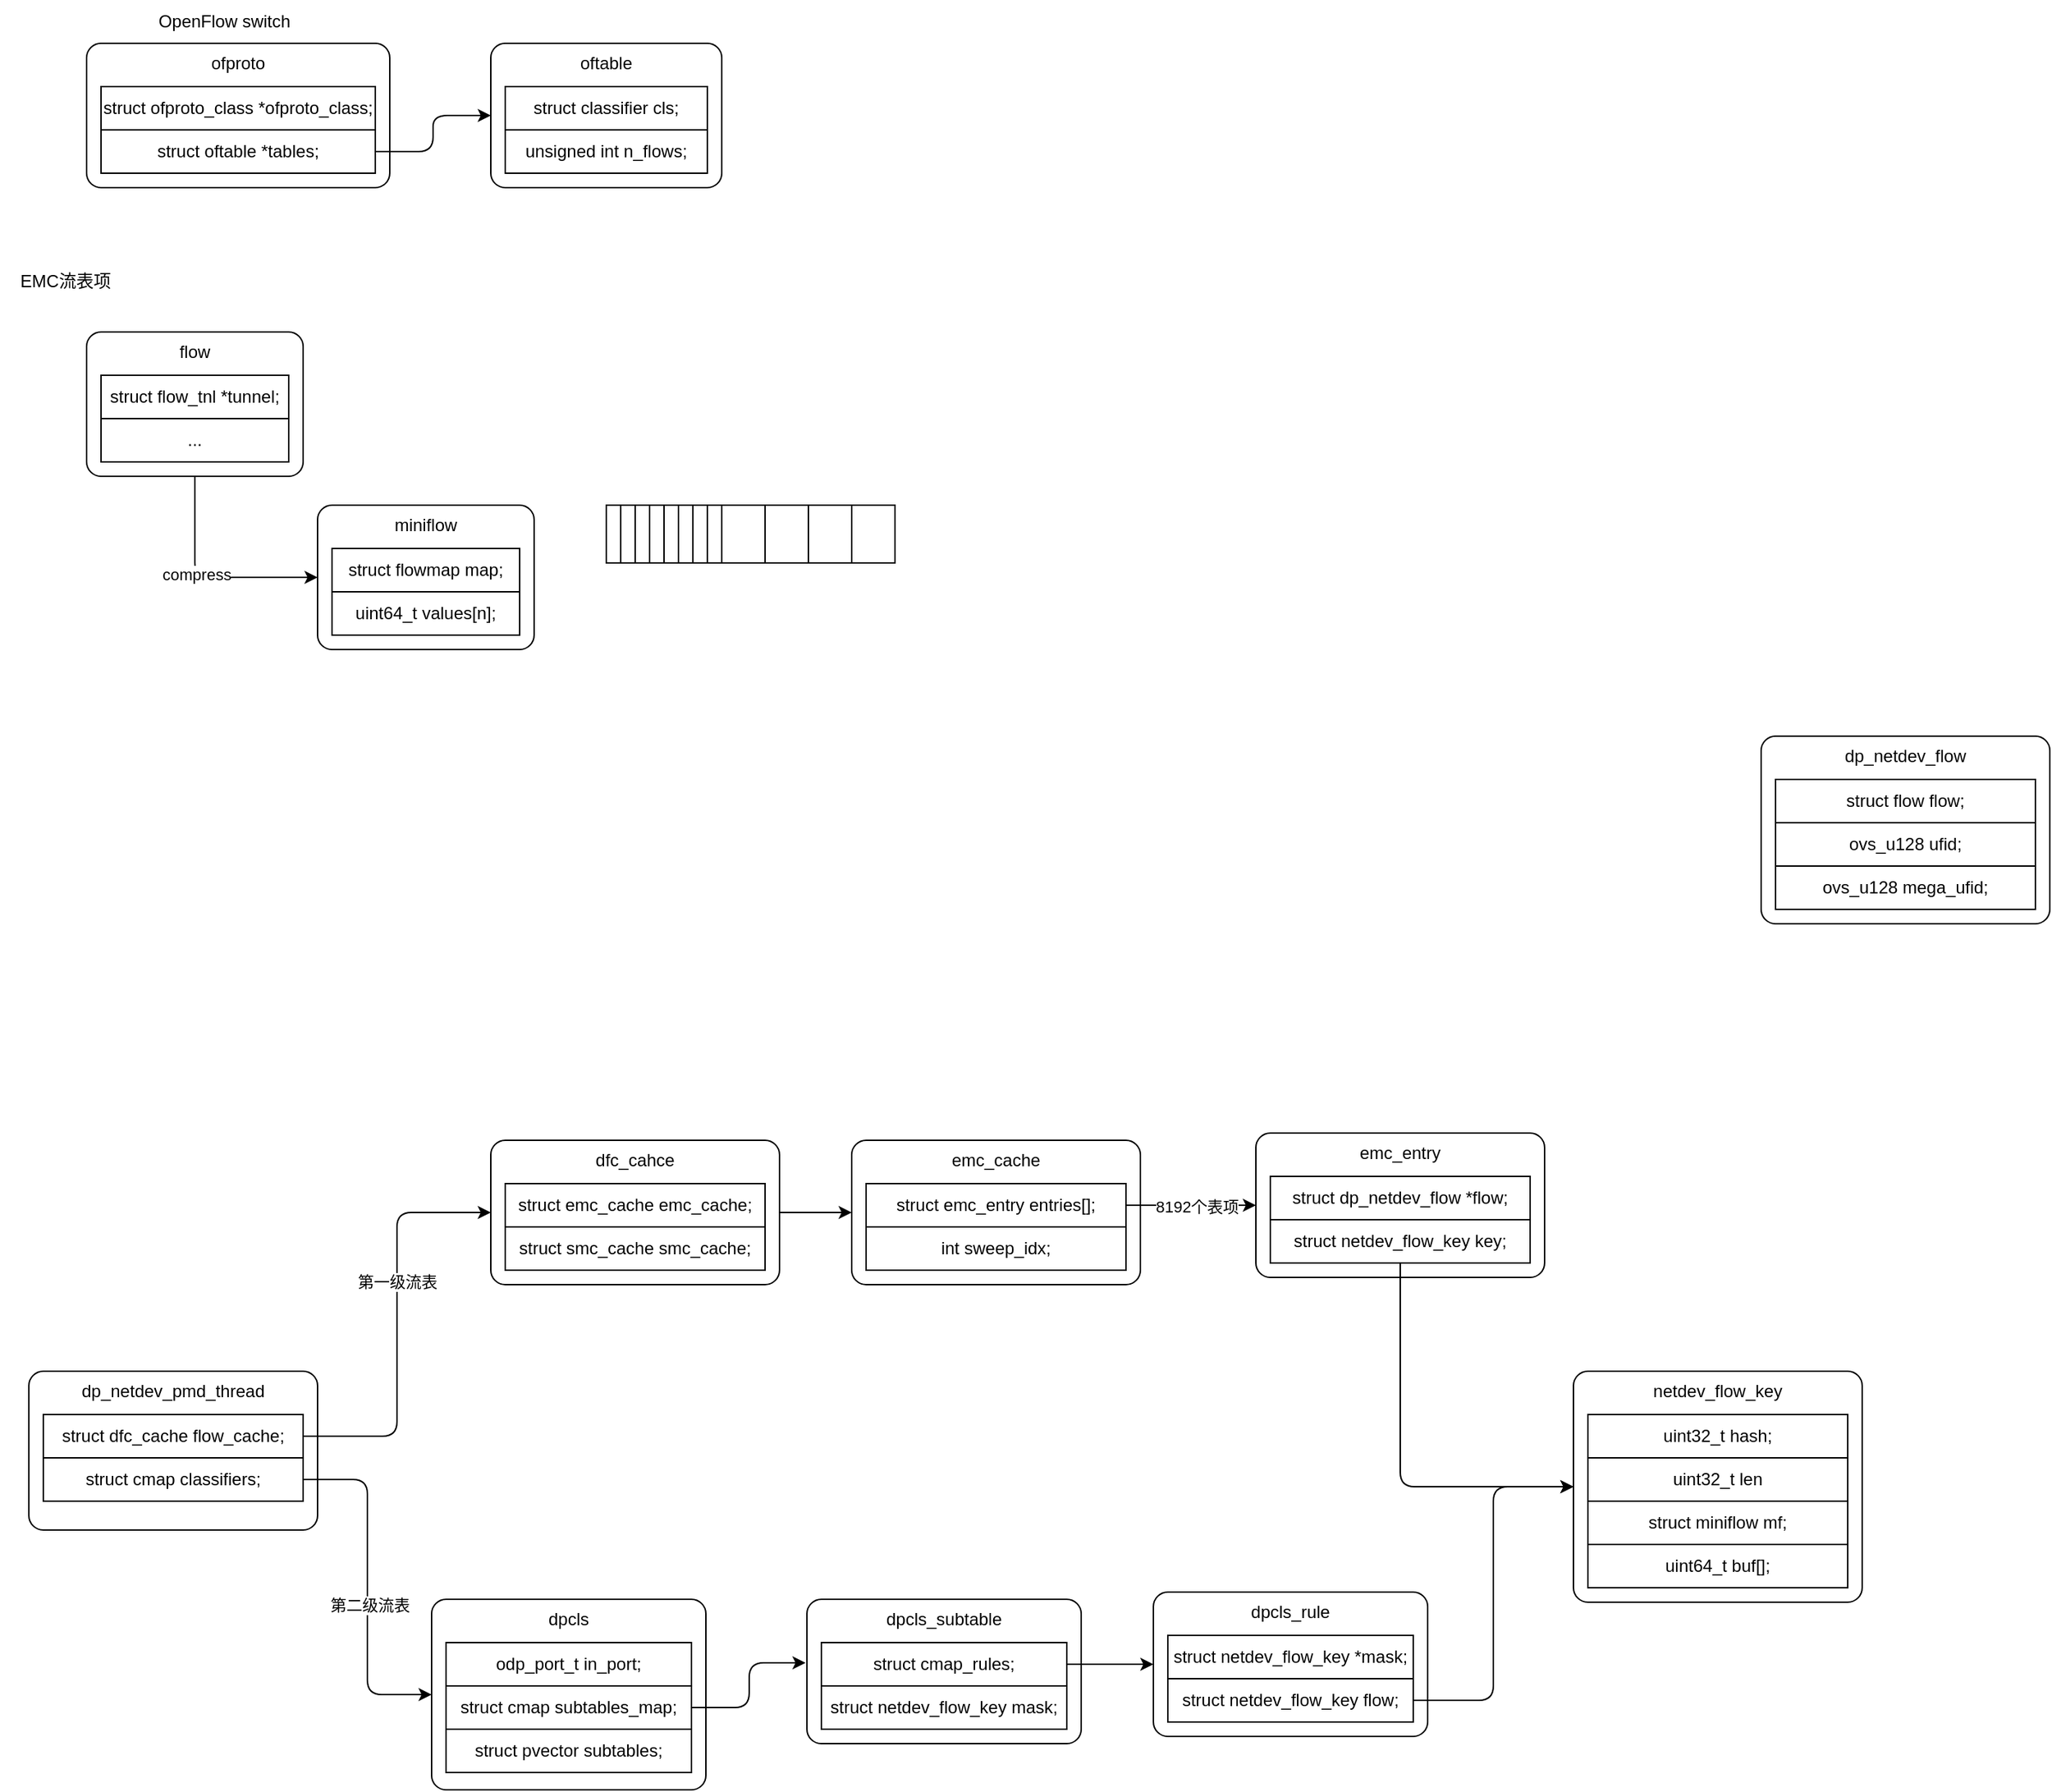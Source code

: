 <mxfile version="23.1.1" type="github" pages="3">
  <diagram name="流表" id="PT89gSSG0Q9zwz_43x5v">
    <mxGraphModel dx="1935" dy="926" grid="1" gridSize="10" guides="1" tooltips="1" connect="1" arrows="1" fold="1" page="1" pageScale="1" pageWidth="827" pageHeight="1169" math="0" shadow="0">
      <root>
        <mxCell id="0" />
        <mxCell id="1" parent="0" />
        <mxCell id="cixltNxZxwXn1dxEwJjo-1" value="ofproto" style="rounded=1;whiteSpace=wrap;html=1;absoluteArcSize=1;verticalAlign=top;" parent="1" vertex="1">
          <mxGeometry x="40" y="40" width="210" height="100" as="geometry" />
        </mxCell>
        <mxCell id="cixltNxZxwXn1dxEwJjo-2" value="OpenFlow switch" style="text;html=1;align=center;verticalAlign=middle;resizable=0;points=[];autosize=1;strokeColor=none;fillColor=none;" parent="1" vertex="1">
          <mxGeometry x="80" y="10" width="110" height="30" as="geometry" />
        </mxCell>
        <mxCell id="cixltNxZxwXn1dxEwJjo-3" value="struct ofproto_class *ofproto_class;" style="rounded=0;whiteSpace=wrap;html=1;" parent="1" vertex="1">
          <mxGeometry x="50" y="70" width="190" height="30" as="geometry" />
        </mxCell>
        <mxCell id="cixltNxZxwXn1dxEwJjo-8" style="edgeStyle=orthogonalEdgeStyle;rounded=1;orthogonalLoop=1;jettySize=auto;html=1;exitX=1;exitY=0.5;exitDx=0;exitDy=0;entryX=0;entryY=0.5;entryDx=0;entryDy=0;curved=0;" parent="1" source="cixltNxZxwXn1dxEwJjo-4" target="cixltNxZxwXn1dxEwJjo-5" edge="1">
          <mxGeometry relative="1" as="geometry" />
        </mxCell>
        <mxCell id="cixltNxZxwXn1dxEwJjo-4" value="struct oftable *tables;" style="rounded=0;whiteSpace=wrap;html=1;" parent="1" vertex="1">
          <mxGeometry x="50" y="100" width="190" height="30" as="geometry" />
        </mxCell>
        <mxCell id="cixltNxZxwXn1dxEwJjo-5" value="oftable" style="rounded=1;whiteSpace=wrap;html=1;absoluteArcSize=1;verticalAlign=top;" parent="1" vertex="1">
          <mxGeometry x="320" y="40" width="160" height="100" as="geometry" />
        </mxCell>
        <mxCell id="cixltNxZxwXn1dxEwJjo-6" value="struct classifier cls;" style="rounded=0;whiteSpace=wrap;html=1;" parent="1" vertex="1">
          <mxGeometry x="330" y="70" width="140" height="30" as="geometry" />
        </mxCell>
        <mxCell id="cixltNxZxwXn1dxEwJjo-7" value="unsigned int n_flows;" style="rounded=0;whiteSpace=wrap;html=1;" parent="1" vertex="1">
          <mxGeometry x="330" y="100" width="140" height="30" as="geometry" />
        </mxCell>
        <mxCell id="cixltNxZxwXn1dxEwJjo-9" value="miniflow" style="rounded=1;whiteSpace=wrap;html=1;verticalAlign=top;absoluteArcSize=1;" parent="1" vertex="1">
          <mxGeometry x="200" y="360" width="150" height="100" as="geometry" />
        </mxCell>
        <mxCell id="cixltNxZxwXn1dxEwJjo-13" style="edgeStyle=orthogonalEdgeStyle;rounded=1;orthogonalLoop=1;jettySize=auto;html=1;exitX=0.5;exitY=1;exitDx=0;exitDy=0;entryX=0;entryY=0.5;entryDx=0;entryDy=0;curved=0;" parent="1" source="cixltNxZxwXn1dxEwJjo-10" target="cixltNxZxwXn1dxEwJjo-9" edge="1">
          <mxGeometry relative="1" as="geometry" />
        </mxCell>
        <mxCell id="cixltNxZxwXn1dxEwJjo-16" value="compress" style="edgeLabel;html=1;align=center;verticalAlign=middle;resizable=0;points=[];" parent="cixltNxZxwXn1dxEwJjo-13" vertex="1" connectable="0">
          <mxGeometry x="-0.12" y="1" relative="1" as="geometry">
            <mxPoint as="offset" />
          </mxGeometry>
        </mxCell>
        <mxCell id="cixltNxZxwXn1dxEwJjo-10" value="flow" style="rounded=1;whiteSpace=wrap;html=1;verticalAlign=top;absoluteArcSize=1;" parent="1" vertex="1">
          <mxGeometry x="40" y="240" width="150" height="100" as="geometry" />
        </mxCell>
        <mxCell id="cixltNxZxwXn1dxEwJjo-11" value="struct flow_tnl *tunnel;" style="rounded=0;whiteSpace=wrap;html=1;" parent="1" vertex="1">
          <mxGeometry x="50" y="270" width="130" height="30" as="geometry" />
        </mxCell>
        <mxCell id="cixltNxZxwXn1dxEwJjo-17" value="struct flowmap map;" style="rounded=0;whiteSpace=wrap;html=1;" parent="1" vertex="1">
          <mxGeometry x="210" y="390" width="130" height="30" as="geometry" />
        </mxCell>
        <mxCell id="cixltNxZxwXn1dxEwJjo-18" value="..." style="rounded=0;whiteSpace=wrap;html=1;" parent="1" vertex="1">
          <mxGeometry x="50" y="300" width="130" height="30" as="geometry" />
        </mxCell>
        <mxCell id="cixltNxZxwXn1dxEwJjo-19" value="uint64_t values[n];" style="rounded=0;whiteSpace=wrap;html=1;" parent="1" vertex="1">
          <mxGeometry x="210" y="420" width="130" height="30" as="geometry" />
        </mxCell>
        <mxCell id="cixltNxZxwXn1dxEwJjo-20" value="EMC流表项" style="text;html=1;align=center;verticalAlign=middle;resizable=0;points=[];autosize=1;strokeColor=none;fillColor=none;" parent="1" vertex="1">
          <mxGeometry x="-20" y="190" width="90" height="30" as="geometry" />
        </mxCell>
        <mxCell id="cixltNxZxwXn1dxEwJjo-21" value="" style="rounded=0;whiteSpace=wrap;html=1;" parent="1" vertex="1">
          <mxGeometry x="400" y="360" width="80" height="40" as="geometry" />
        </mxCell>
        <mxCell id="cixltNxZxwXn1dxEwJjo-22" value="" style="rounded=0;whiteSpace=wrap;html=1;" parent="1" vertex="1">
          <mxGeometry x="480" y="360" width="30" height="40" as="geometry" />
        </mxCell>
        <mxCell id="cixltNxZxwXn1dxEwJjo-29" value="" style="rounded=0;whiteSpace=wrap;html=1;" parent="1" vertex="1">
          <mxGeometry x="510" y="360" width="30" height="40" as="geometry" />
        </mxCell>
        <mxCell id="cixltNxZxwXn1dxEwJjo-31" value="" style="rounded=0;whiteSpace=wrap;html=1;" parent="1" vertex="1">
          <mxGeometry x="400" y="360" width="10" height="40" as="geometry" />
        </mxCell>
        <mxCell id="cixltNxZxwXn1dxEwJjo-32" value="" style="rounded=0;whiteSpace=wrap;html=1;" parent="1" vertex="1">
          <mxGeometry x="410" y="360" width="10" height="40" as="geometry" />
        </mxCell>
        <mxCell id="cixltNxZxwXn1dxEwJjo-33" value="" style="rounded=0;whiteSpace=wrap;html=1;" parent="1" vertex="1">
          <mxGeometry x="420" y="360" width="10" height="40" as="geometry" />
        </mxCell>
        <mxCell id="cixltNxZxwXn1dxEwJjo-34" value="" style="rounded=0;whiteSpace=wrap;html=1;" parent="1" vertex="1">
          <mxGeometry x="430" y="360" width="10" height="40" as="geometry" />
        </mxCell>
        <mxCell id="cixltNxZxwXn1dxEwJjo-35" value="" style="rounded=0;whiteSpace=wrap;html=1;" parent="1" vertex="1">
          <mxGeometry x="440" y="360" width="10" height="40" as="geometry" />
        </mxCell>
        <mxCell id="cixltNxZxwXn1dxEwJjo-36" value="" style="rounded=0;whiteSpace=wrap;html=1;" parent="1" vertex="1">
          <mxGeometry x="450" y="360" width="10" height="40" as="geometry" />
        </mxCell>
        <mxCell id="cixltNxZxwXn1dxEwJjo-37" value="" style="rounded=0;whiteSpace=wrap;html=1;" parent="1" vertex="1">
          <mxGeometry x="460" y="360" width="10" height="40" as="geometry" />
        </mxCell>
        <mxCell id="cixltNxZxwXn1dxEwJjo-38" value="" style="rounded=0;whiteSpace=wrap;html=1;" parent="1" vertex="1">
          <mxGeometry x="470" y="360" width="10" height="40" as="geometry" />
        </mxCell>
        <mxCell id="cixltNxZxwXn1dxEwJjo-39" value="" style="rounded=0;whiteSpace=wrap;html=1;" parent="1" vertex="1">
          <mxGeometry x="540" y="360" width="30" height="40" as="geometry" />
        </mxCell>
        <mxCell id="cixltNxZxwXn1dxEwJjo-40" value="" style="rounded=0;whiteSpace=wrap;html=1;" parent="1" vertex="1">
          <mxGeometry x="570" y="360" width="30" height="40" as="geometry" />
        </mxCell>
        <mxCell id="cixltNxZxwXn1dxEwJjo-48" value="dpcls" style="rounded=1;whiteSpace=wrap;html=1;absoluteArcSize=1;verticalAlign=top;" parent="1" vertex="1">
          <mxGeometry x="279" y="1118" width="190" height="132" as="geometry" />
        </mxCell>
        <mxCell id="cixltNxZxwXn1dxEwJjo-49" value="odp_port_t in_port;" style="rounded=0;whiteSpace=wrap;html=1;" parent="1" vertex="1">
          <mxGeometry x="289" y="1148" width="170" height="30" as="geometry" />
        </mxCell>
        <mxCell id="cixltNxZxwXn1dxEwJjo-50" value="struct cmap subtables_map;" style="rounded=0;whiteSpace=wrap;html=1;" parent="1" vertex="1">
          <mxGeometry x="289" y="1178" width="170" height="30" as="geometry" />
        </mxCell>
        <mxCell id="cixltNxZxwXn1dxEwJjo-51" value="dp_netdev_pmd_thread" style="rounded=1;whiteSpace=wrap;html=1;verticalAlign=top;absoluteArcSize=1;" parent="1" vertex="1">
          <mxGeometry y="960" width="200" height="110" as="geometry" />
        </mxCell>
        <mxCell id="cixltNxZxwXn1dxEwJjo-56" style="edgeStyle=orthogonalEdgeStyle;rounded=1;orthogonalLoop=1;jettySize=auto;html=1;exitX=1;exitY=0.5;exitDx=0;exitDy=0;entryX=0;entryY=0.5;entryDx=0;entryDy=0;curved=0;" parent="1" source="cixltNxZxwXn1dxEwJjo-52" target="cixltNxZxwXn1dxEwJjo-53" edge="1">
          <mxGeometry relative="1" as="geometry" />
        </mxCell>
        <mxCell id="cixltNxZxwXn1dxEwJjo-62" value="第一级流表" style="edgeLabel;html=1;align=center;verticalAlign=middle;resizable=0;points=[];fontSize=11;fontFamily=Helvetica;fontColor=default;" parent="cixltNxZxwXn1dxEwJjo-56" vertex="1" connectable="0">
          <mxGeometry x="0.207" relative="1" as="geometry">
            <mxPoint as="offset" />
          </mxGeometry>
        </mxCell>
        <mxCell id="cixltNxZxwXn1dxEwJjo-52" value="struct dfc_cache flow_cache;" style="rounded=0;whiteSpace=wrap;html=1;" parent="1" vertex="1">
          <mxGeometry x="10" y="990" width="180" height="30" as="geometry" />
        </mxCell>
        <mxCell id="cixltNxZxwXn1dxEwJjo-60" style="edgeStyle=orthogonalEdgeStyle;shape=connector;curved=0;rounded=1;orthogonalLoop=1;jettySize=auto;html=1;exitX=1;exitY=0.5;exitDx=0;exitDy=0;entryX=0;entryY=0.5;entryDx=0;entryDy=0;labelBackgroundColor=default;strokeColor=default;align=center;verticalAlign=middle;fontFamily=Helvetica;fontSize=11;fontColor=default;endArrow=classic;" parent="1" source="cixltNxZxwXn1dxEwJjo-53" target="cixltNxZxwXn1dxEwJjo-57" edge="1">
          <mxGeometry relative="1" as="geometry" />
        </mxCell>
        <mxCell id="cixltNxZxwXn1dxEwJjo-53" value="dfc_cahce" style="rounded=1;whiteSpace=wrap;html=1;verticalAlign=top;absoluteArcSize=1;" parent="1" vertex="1">
          <mxGeometry x="320" y="800" width="200" height="100" as="geometry" />
        </mxCell>
        <mxCell id="cixltNxZxwXn1dxEwJjo-54" value="struct emc_cache emc_cache;" style="rounded=0;whiteSpace=wrap;html=1;" parent="1" vertex="1">
          <mxGeometry x="330" y="830" width="180" height="30" as="geometry" />
        </mxCell>
        <mxCell id="cixltNxZxwXn1dxEwJjo-55" value="struct smc_cache smc_cache;" style="rounded=0;whiteSpace=wrap;html=1;" parent="1" vertex="1">
          <mxGeometry x="330" y="860" width="180" height="30" as="geometry" />
        </mxCell>
        <mxCell id="cixltNxZxwXn1dxEwJjo-57" value="emc_cache" style="rounded=1;whiteSpace=wrap;html=1;verticalAlign=top;absoluteArcSize=1;" parent="1" vertex="1">
          <mxGeometry x="570" y="800" width="200" height="100" as="geometry" />
        </mxCell>
        <mxCell id="cixltNxZxwXn1dxEwJjo-68" style="edgeStyle=orthogonalEdgeStyle;shape=connector;curved=0;rounded=1;orthogonalLoop=1;jettySize=auto;html=1;exitX=1;exitY=0.5;exitDx=0;exitDy=0;entryX=0;entryY=0.5;entryDx=0;entryDy=0;labelBackgroundColor=default;strokeColor=default;align=center;verticalAlign=middle;fontFamily=Helvetica;fontSize=11;fontColor=default;endArrow=classic;" parent="1" source="cixltNxZxwXn1dxEwJjo-58" target="cixltNxZxwXn1dxEwJjo-65" edge="1">
          <mxGeometry relative="1" as="geometry" />
        </mxCell>
        <mxCell id="cixltNxZxwXn1dxEwJjo-69" value="8192个表项" style="edgeLabel;html=1;align=center;verticalAlign=middle;resizable=0;points=[];fontSize=11;fontFamily=Helvetica;fontColor=default;" parent="cixltNxZxwXn1dxEwJjo-68" vertex="1" connectable="0">
          <mxGeometry x="0.083" y="-5" relative="1" as="geometry">
            <mxPoint y="-4" as="offset" />
          </mxGeometry>
        </mxCell>
        <mxCell id="cixltNxZxwXn1dxEwJjo-58" value="struct emc_entry entries[];" style="rounded=0;whiteSpace=wrap;html=1;" parent="1" vertex="1">
          <mxGeometry x="580" y="830" width="180" height="30" as="geometry" />
        </mxCell>
        <mxCell id="cixltNxZxwXn1dxEwJjo-59" value="int sweep_idx;" style="rounded=0;whiteSpace=wrap;html=1;" parent="1" vertex="1">
          <mxGeometry x="580" y="860" width="180" height="30" as="geometry" />
        </mxCell>
        <mxCell id="cixltNxZxwXn1dxEwJjo-63" style="edgeStyle=orthogonalEdgeStyle;shape=connector;curved=0;rounded=1;orthogonalLoop=1;jettySize=auto;html=1;exitX=1;exitY=0.5;exitDx=0;exitDy=0;entryX=0;entryY=0.5;entryDx=0;entryDy=0;labelBackgroundColor=default;strokeColor=default;align=center;verticalAlign=middle;fontFamily=Helvetica;fontSize=11;fontColor=default;endArrow=classic;" parent="1" source="cixltNxZxwXn1dxEwJjo-61" target="cixltNxZxwXn1dxEwJjo-48" edge="1">
          <mxGeometry relative="1" as="geometry" />
        </mxCell>
        <mxCell id="cixltNxZxwXn1dxEwJjo-64" value="第二级流表" style="edgeLabel;html=1;align=center;verticalAlign=middle;resizable=0;points=[];fontSize=11;fontFamily=Helvetica;fontColor=default;" parent="cixltNxZxwXn1dxEwJjo-63" vertex="1" connectable="0">
          <mxGeometry x="0.102" y="1" relative="1" as="geometry">
            <mxPoint as="offset" />
          </mxGeometry>
        </mxCell>
        <mxCell id="cixltNxZxwXn1dxEwJjo-61" value="struct cmap classifiers;" style="rounded=0;whiteSpace=wrap;html=1;" parent="1" vertex="1">
          <mxGeometry x="10" y="1020" width="180" height="30" as="geometry" />
        </mxCell>
        <mxCell id="cixltNxZxwXn1dxEwJjo-65" value="emc_entry" style="rounded=1;whiteSpace=wrap;html=1;verticalAlign=top;absoluteArcSize=1;" parent="1" vertex="1">
          <mxGeometry x="850" y="795" width="200" height="100" as="geometry" />
        </mxCell>
        <mxCell id="cixltNxZxwXn1dxEwJjo-66" value="struct dp_netdev_flow *flow;" style="rounded=0;whiteSpace=wrap;html=1;" parent="1" vertex="1">
          <mxGeometry x="860" y="825" width="180" height="30" as="geometry" />
        </mxCell>
        <mxCell id="oIIJKYIm2VmkRfVMpoMM-3" style="edgeStyle=orthogonalEdgeStyle;shape=connector;curved=0;rounded=1;orthogonalLoop=1;jettySize=auto;html=1;exitX=0.5;exitY=1;exitDx=0;exitDy=0;entryX=0;entryY=0.5;entryDx=0;entryDy=0;labelBackgroundColor=default;strokeColor=default;align=center;verticalAlign=middle;fontFamily=Helvetica;fontSize=11;fontColor=default;endArrow=classic;" edge="1" parent="1" source="cixltNxZxwXn1dxEwJjo-67" target="cixltNxZxwXn1dxEwJjo-78">
          <mxGeometry relative="1" as="geometry" />
        </mxCell>
        <mxCell id="cixltNxZxwXn1dxEwJjo-67" value="struct netdev_flow_key key;" style="rounded=0;whiteSpace=wrap;html=1;" parent="1" vertex="1">
          <mxGeometry x="860" y="855" width="180" height="30" as="geometry" />
        </mxCell>
        <mxCell id="cixltNxZxwXn1dxEwJjo-70" value="dpcls_subtable" style="rounded=1;whiteSpace=wrap;html=1;absoluteArcSize=1;verticalAlign=top;" parent="1" vertex="1">
          <mxGeometry x="539" y="1118" width="190" height="100" as="geometry" />
        </mxCell>
        <mxCell id="cixltNxZxwXn1dxEwJjo-77" style="edgeStyle=orthogonalEdgeStyle;shape=connector;curved=0;rounded=1;orthogonalLoop=1;jettySize=auto;html=1;exitX=1;exitY=0.5;exitDx=0;exitDy=0;entryX=0;entryY=0.5;entryDx=0;entryDy=0;labelBackgroundColor=default;strokeColor=default;align=center;verticalAlign=middle;fontFamily=Helvetica;fontSize=11;fontColor=default;endArrow=classic;" parent="1" source="cixltNxZxwXn1dxEwJjo-71" target="cixltNxZxwXn1dxEwJjo-74" edge="1">
          <mxGeometry relative="1" as="geometry" />
        </mxCell>
        <mxCell id="cixltNxZxwXn1dxEwJjo-71" value="struct cmap_rules;" style="rounded=0;whiteSpace=wrap;html=1;" parent="1" vertex="1">
          <mxGeometry x="549" y="1148" width="170" height="30" as="geometry" />
        </mxCell>
        <mxCell id="cixltNxZxwXn1dxEwJjo-72" value="struct netdev_flow_key mask;" style="rounded=0;whiteSpace=wrap;html=1;" parent="1" vertex="1">
          <mxGeometry x="549" y="1178" width="170" height="30" as="geometry" />
        </mxCell>
        <mxCell id="cixltNxZxwXn1dxEwJjo-73" style="edgeStyle=orthogonalEdgeStyle;shape=connector;curved=0;rounded=1;orthogonalLoop=1;jettySize=auto;html=1;exitX=1;exitY=0.5;exitDx=0;exitDy=0;entryX=-0.005;entryY=0.44;entryDx=0;entryDy=0;entryPerimeter=0;labelBackgroundColor=default;strokeColor=default;align=center;verticalAlign=middle;fontFamily=Helvetica;fontSize=11;fontColor=default;endArrow=classic;" parent="1" source="cixltNxZxwXn1dxEwJjo-50" target="cixltNxZxwXn1dxEwJjo-70" edge="1">
          <mxGeometry relative="1" as="geometry" />
        </mxCell>
        <mxCell id="cixltNxZxwXn1dxEwJjo-74" value="dpcls_rule" style="rounded=1;whiteSpace=wrap;html=1;absoluteArcSize=1;verticalAlign=top;" parent="1" vertex="1">
          <mxGeometry x="779" y="1113" width="190" height="100" as="geometry" />
        </mxCell>
        <mxCell id="cixltNxZxwXn1dxEwJjo-75" value="struct netdev_flow_key *mask;" style="rounded=0;whiteSpace=wrap;html=1;" parent="1" vertex="1">
          <mxGeometry x="789" y="1143" width="170" height="30" as="geometry" />
        </mxCell>
        <mxCell id="cixltNxZxwXn1dxEwJjo-85" style="edgeStyle=orthogonalEdgeStyle;shape=connector;curved=0;rounded=1;orthogonalLoop=1;jettySize=auto;html=1;exitX=1;exitY=0.5;exitDx=0;exitDy=0;entryX=0;entryY=0.5;entryDx=0;entryDy=0;labelBackgroundColor=default;strokeColor=default;align=center;verticalAlign=middle;fontFamily=Helvetica;fontSize=11;fontColor=default;endArrow=classic;" parent="1" source="cixltNxZxwXn1dxEwJjo-76" target="cixltNxZxwXn1dxEwJjo-78" edge="1">
          <mxGeometry relative="1" as="geometry" />
        </mxCell>
        <mxCell id="cixltNxZxwXn1dxEwJjo-76" value="struct netdev_flow_key flow;" style="rounded=0;whiteSpace=wrap;html=1;" parent="1" vertex="1">
          <mxGeometry x="789" y="1173" width="170" height="30" as="geometry" />
        </mxCell>
        <mxCell id="cixltNxZxwXn1dxEwJjo-78" value="netdev_flow_key" style="rounded=1;whiteSpace=wrap;html=1;verticalAlign=top;absoluteArcSize=1;" parent="1" vertex="1">
          <mxGeometry x="1070" y="960" width="200" height="160" as="geometry" />
        </mxCell>
        <mxCell id="cixltNxZxwXn1dxEwJjo-79" value="uint32_t hash;" style="rounded=0;whiteSpace=wrap;html=1;" parent="1" vertex="1">
          <mxGeometry x="1080" y="990" width="180" height="30" as="geometry" />
        </mxCell>
        <mxCell id="cixltNxZxwXn1dxEwJjo-80" value="uint32_t len" style="rounded=0;whiteSpace=wrap;html=1;" parent="1" vertex="1">
          <mxGeometry x="1080" y="1020" width="180" height="30" as="geometry" />
        </mxCell>
        <mxCell id="cixltNxZxwXn1dxEwJjo-81" value="struct miniflow mf;" style="rounded=0;whiteSpace=wrap;html=1;" parent="1" vertex="1">
          <mxGeometry x="1080" y="1050" width="180" height="30" as="geometry" />
        </mxCell>
        <mxCell id="cixltNxZxwXn1dxEwJjo-82" value="uint64_t buf[];" style="rounded=0;whiteSpace=wrap;html=1;" parent="1" vertex="1">
          <mxGeometry x="1080" y="1080" width="180" height="30" as="geometry" />
        </mxCell>
        <mxCell id="D7nwFbPc7nLDZD2cF_KA-1" value="struct pvector subtables;" style="rounded=0;whiteSpace=wrap;html=1;" parent="1" vertex="1">
          <mxGeometry x="289" y="1208" width="170" height="30" as="geometry" />
        </mxCell>
        <mxCell id="oIIJKYIm2VmkRfVMpoMM-4" value="dp_netdev_flow" style="rounded=1;whiteSpace=wrap;html=1;verticalAlign=top;absoluteArcSize=1;" vertex="1" parent="1">
          <mxGeometry x="1200" y="520" width="200" height="130" as="geometry" />
        </mxCell>
        <mxCell id="oIIJKYIm2VmkRfVMpoMM-5" value="struct flow flow;" style="rounded=0;whiteSpace=wrap;html=1;" vertex="1" parent="1">
          <mxGeometry x="1210" y="550" width="180" height="30" as="geometry" />
        </mxCell>
        <mxCell id="oIIJKYIm2VmkRfVMpoMM-6" value="ovs_u128 ufid;" style="rounded=0;whiteSpace=wrap;html=1;" vertex="1" parent="1">
          <mxGeometry x="1210" y="580" width="180" height="30" as="geometry" />
        </mxCell>
        <mxCell id="oIIJKYIm2VmkRfVMpoMM-7" value="ovs_u128 mega_ufid;" style="rounded=0;whiteSpace=wrap;html=1;" vertex="1" parent="1">
          <mxGeometry x="1210" y="610" width="180" height="30" as="geometry" />
        </mxCell>
      </root>
    </mxGraphModel>
  </diagram>
  <diagram id="WG6mIKDXf98Hm2B6oUXi" name="流表查找">
    <mxGraphModel dx="1108" dy="926" grid="1" gridSize="10" guides="1" tooltips="1" connect="1" arrows="1" fold="1" page="1" pageScale="1" pageWidth="827" pageHeight="1169" math="0" shadow="0">
      <root>
        <mxCell id="0" />
        <mxCell id="1" parent="0" />
        <mxCell id="aJ-2Motd2lM9QWuPt4oH-5" style="edgeStyle=orthogonalEdgeStyle;shape=connector;curved=0;rounded=1;orthogonalLoop=1;jettySize=auto;html=1;exitX=0.25;exitY=1;exitDx=0;exitDy=0;entryX=0;entryY=0.5;entryDx=0;entryDy=0;labelBackgroundColor=default;strokeColor=default;align=center;verticalAlign=middle;fontFamily=Helvetica;fontSize=12;fontColor=default;endArrow=classic;" parent="1" source="aJ-2Motd2lM9QWuPt4oH-1" target="aJ-2Motd2lM9QWuPt4oH-2" edge="1">
          <mxGeometry relative="1" as="geometry" />
        </mxCell>
        <mxCell id="aJ-2Motd2lM9QWuPt4oH-6" style="edgeStyle=orthogonalEdgeStyle;shape=connector;curved=0;rounded=1;orthogonalLoop=1;jettySize=auto;html=1;exitX=0.25;exitY=1;exitDx=0;exitDy=0;entryX=0;entryY=0.5;entryDx=0;entryDy=0;labelBackgroundColor=default;strokeColor=default;align=center;verticalAlign=middle;fontFamily=Helvetica;fontSize=12;fontColor=default;endArrow=classic;" parent="1" source="aJ-2Motd2lM9QWuPt4oH-1" target="aJ-2Motd2lM9QWuPt4oH-3" edge="1">
          <mxGeometry relative="1" as="geometry" />
        </mxCell>
        <mxCell id="aJ-2Motd2lM9QWuPt4oH-7" style="edgeStyle=orthogonalEdgeStyle;shape=connector;curved=0;rounded=1;orthogonalLoop=1;jettySize=auto;html=1;exitX=0.25;exitY=1;exitDx=0;exitDy=0;entryX=0;entryY=0.5;entryDx=0;entryDy=0;labelBackgroundColor=default;strokeColor=default;align=center;verticalAlign=middle;fontFamily=Helvetica;fontSize=12;fontColor=default;endArrow=classic;" parent="1" source="aJ-2Motd2lM9QWuPt4oH-1" target="aJ-2Motd2lM9QWuPt4oH-4" edge="1">
          <mxGeometry relative="1" as="geometry" />
        </mxCell>
        <mxCell id="aJ-2Motd2lM9QWuPt4oH-1" value="emc_lookup" style="rounded=1;whiteSpace=wrap;html=1;fontFamily=Helvetica;fontSize=12;fontColor=default;" parent="1" vertex="1">
          <mxGeometry x="40" y="10" width="120" height="40" as="geometry" />
        </mxCell>
        <mxCell id="aJ-2Motd2lM9QWuPt4oH-2" value="根据key记录的hash索引emc_cache" style="rounded=1;whiteSpace=wrap;html=1;fontFamily=Helvetica;fontSize=12;fontColor=default;" parent="1" vertex="1">
          <mxGeometry x="100" y="70" width="200" height="40" as="geometry" />
        </mxCell>
        <mxCell id="aJ-2Motd2lM9QWuPt4oH-3" value="比较hash值一致性" style="rounded=1;whiteSpace=wrap;html=1;fontFamily=Helvetica;fontSize=12;fontColor=default;" parent="1" vertex="1">
          <mxGeometry x="100" y="130" width="120" height="40" as="geometry" />
        </mxCell>
        <mxCell id="aJ-2Motd2lM9QWuPt4oH-4" value="netdev_flow_key_equal_mf" style="rounded=1;whiteSpace=wrap;html=1;fontFamily=Helvetica;fontSize=12;fontColor=default;" parent="1" vertex="1">
          <mxGeometry x="100" y="190" width="170" height="40" as="geometry" />
        </mxCell>
        <mxCell id="UCn8ZwJ9PfPmb_IsHGhp-8" style="edgeStyle=orthogonalEdgeStyle;shape=connector;curved=0;rounded=1;orthogonalLoop=1;jettySize=auto;html=1;exitX=0.25;exitY=1;exitDx=0;exitDy=0;entryX=0;entryY=0.5;entryDx=0;entryDy=0;labelBackgroundColor=default;strokeColor=default;align=center;verticalAlign=middle;fontFamily=Helvetica;fontSize=11;fontColor=default;endArrow=classic;" parent="1" source="UCn8ZwJ9PfPmb_IsHGhp-2" target="UCn8ZwJ9PfPmb_IsHGhp-3" edge="1">
          <mxGeometry relative="1" as="geometry" />
        </mxCell>
        <mxCell id="UCn8ZwJ9PfPmb_IsHGhp-15" style="edgeStyle=orthogonalEdgeStyle;shape=connector;curved=0;rounded=1;orthogonalLoop=1;jettySize=auto;html=1;exitX=0.25;exitY=1;exitDx=0;exitDy=0;entryX=0;entryY=0.5;entryDx=0;entryDy=0;labelBackgroundColor=default;strokeColor=default;align=center;verticalAlign=middle;fontFamily=Helvetica;fontSize=11;fontColor=default;endArrow=classic;" parent="1" source="UCn8ZwJ9PfPmb_IsHGhp-2" target="UCn8ZwJ9PfPmb_IsHGhp-4" edge="1">
          <mxGeometry relative="1" as="geometry" />
        </mxCell>
        <mxCell id="UCn8ZwJ9PfPmb_IsHGhp-2" value="dpcls_insert" style="rounded=1;whiteSpace=wrap;html=1;fontFamily=Helvetica;fontSize=12;fontColor=default;" parent="1" vertex="1">
          <mxGeometry x="40" y="440" width="120" height="40" as="geometry" />
        </mxCell>
        <mxCell id="UCn8ZwJ9PfPmb_IsHGhp-10" style="edgeStyle=orthogonalEdgeStyle;shape=connector;curved=0;rounded=1;orthogonalLoop=1;jettySize=auto;html=1;exitX=0.25;exitY=1;exitDx=0;exitDy=0;entryX=0;entryY=0.5;entryDx=0;entryDy=0;labelBackgroundColor=default;strokeColor=default;align=center;verticalAlign=middle;fontFamily=Helvetica;fontSize=11;fontColor=default;endArrow=classic;" parent="1" source="UCn8ZwJ9PfPmb_IsHGhp-3" target="UCn8ZwJ9PfPmb_IsHGhp-6" edge="1">
          <mxGeometry relative="1" as="geometry" />
        </mxCell>
        <mxCell id="UCn8ZwJ9PfPmb_IsHGhp-14" style="edgeStyle=orthogonalEdgeStyle;shape=connector;curved=0;rounded=1;orthogonalLoop=1;jettySize=auto;html=1;exitX=0.25;exitY=1;exitDx=0;exitDy=0;entryX=0;entryY=0.5;entryDx=0;entryDy=0;labelBackgroundColor=default;strokeColor=default;align=center;verticalAlign=middle;fontFamily=Helvetica;fontSize=11;fontColor=default;endArrow=classic;" parent="1" source="UCn8ZwJ9PfPmb_IsHGhp-3" target="UCn8ZwJ9PfPmb_IsHGhp-7" edge="1">
          <mxGeometry relative="1" as="geometry" />
        </mxCell>
        <mxCell id="UCn8ZwJ9PfPmb_IsHGhp-3" value="dpcls_find_subtable" style="rounded=1;whiteSpace=wrap;html=1;fontFamily=Helvetica;fontSize=12;fontColor=default;" parent="1" vertex="1">
          <mxGeometry x="100" y="500" width="140" height="40" as="geometry" />
        </mxCell>
        <mxCell id="UCn8ZwJ9PfPmb_IsHGhp-4" value="cmap_insert" style="rounded=1;whiteSpace=wrap;html=1;fontFamily=Helvetica;fontSize=12;fontColor=default;" parent="1" vertex="1">
          <mxGeometry x="110" y="730" width="140" height="40" as="geometry" />
        </mxCell>
        <mxCell id="UCn8ZwJ9PfPmb_IsHGhp-12" style="edgeStyle=orthogonalEdgeStyle;shape=connector;curved=0;rounded=1;orthogonalLoop=1;jettySize=auto;html=1;exitX=0.25;exitY=1;exitDx=0;exitDy=0;entryX=0;entryY=0.5;entryDx=0;entryDy=0;labelBackgroundColor=default;strokeColor=default;align=center;verticalAlign=middle;fontFamily=Helvetica;fontSize=11;fontColor=default;endArrow=classic;" parent="1" source="UCn8ZwJ9PfPmb_IsHGhp-6" target="UCn8ZwJ9PfPmb_IsHGhp-11" edge="1">
          <mxGeometry relative="1" as="geometry" />
        </mxCell>
        <mxCell id="UCn8ZwJ9PfPmb_IsHGhp-6" value="CMAP_FOR_EACH_WITH_HASH" style="rounded=0;whiteSpace=wrap;html=1;fontFamily=Helvetica;fontSize=11;fontColor=default;" parent="1" vertex="1">
          <mxGeometry x="160" y="560" width="180" height="30" as="geometry" />
        </mxCell>
        <mxCell id="UCn8ZwJ9PfPmb_IsHGhp-7" value="dpcls_create_subtable" style="rounded=1;whiteSpace=wrap;html=1;fontFamily=Helvetica;fontSize=12;fontColor=default;" parent="1" vertex="1">
          <mxGeometry x="160" y="670" width="140" height="40" as="geometry" />
        </mxCell>
        <mxCell id="UCn8ZwJ9PfPmb_IsHGhp-11" value="netdev_flow_key_equal" style="rounded=1;whiteSpace=wrap;html=1;fontFamily=Helvetica;fontSize=12;fontColor=default;" parent="1" vertex="1">
          <mxGeometry x="230" y="610" width="140" height="40" as="geometry" />
        </mxCell>
        <mxCell id="UCn8ZwJ9PfPmb_IsHGhp-13" value="匹配mask，成功则返回subtable" style="text;html=1;align=center;verticalAlign=middle;resizable=0;points=[];autosize=1;strokeColor=none;fillColor=none;fontSize=11;fontFamily=Helvetica;fontColor=default;" parent="1" vertex="1">
          <mxGeometry x="370" y="615" width="180" height="30" as="geometry" />
        </mxCell>
      </root>
    </mxGraphModel>
  </diagram>
  <diagram id="KfYyJIabWv8F5N57TYFu" name="流表卸载">
    <mxGraphModel dx="1108" dy="926" grid="1" gridSize="10" guides="1" tooltips="1" connect="1" arrows="1" fold="1" page="1" pageScale="1" pageWidth="827" pageHeight="1169" math="0" shadow="0">
      <root>
        <mxCell id="0" />
        <mxCell id="1" parent="0" />
        <mxCell id="q4hbmM9f4ceP_NHf_4eE-1" value="struct netdev_flow_api netdev_offload_dpdk" style="text;html=1;align=center;verticalAlign=middle;resizable=0;points=[];autosize=1;strokeColor=none;fillColor=none;" vertex="1" parent="1">
          <mxGeometry y="40" width="260" height="30" as="geometry" />
        </mxCell>
        <mxCell id="inFKx90nOk23FcoaH2iq-3" style="edgeStyle=orthogonalEdgeStyle;rounded=1;orthogonalLoop=1;jettySize=auto;html=1;exitX=1;exitY=0.5;exitDx=0;exitDy=0;entryX=0;entryY=0.5;entryDx=0;entryDy=0;curved=0;" edge="1" parent="1" source="q4hbmM9f4ceP_NHf_4eE-2" target="inFKx90nOk23FcoaH2iq-2">
          <mxGeometry relative="1" as="geometry" />
        </mxCell>
        <mxCell id="q4hbmM9f4ceP_NHf_4eE-2" value="flow_put_on_pmd" style="rounded=1;whiteSpace=wrap;html=1;" vertex="1" parent="1">
          <mxGeometry y="160" width="140" height="40" as="geometry" />
        </mxCell>
        <mxCell id="inFKx90nOk23FcoaH2iq-4" style="edgeStyle=orthogonalEdgeStyle;shape=connector;curved=0;rounded=1;orthogonalLoop=1;jettySize=auto;html=1;exitX=1;exitY=0.5;exitDx=0;exitDy=0;entryX=0;entryY=0.5;entryDx=0;entryDy=0;labelBackgroundColor=default;strokeColor=default;align=center;verticalAlign=middle;fontFamily=Helvetica;fontSize=11;fontColor=default;endArrow=classic;dashed=1;" edge="1" parent="1" source="yc3ZP30t6-2lDrhL5_Zk-5" target="inFKx90nOk23FcoaH2iq-2">
          <mxGeometry relative="1" as="geometry" />
        </mxCell>
        <mxCell id="g7GXqrJrwCQ8I8c51fjE-2" value="添加megaflow流表" style="edgeLabel;html=1;align=center;verticalAlign=middle;resizable=0;points=[];fontSize=11;fontFamily=Helvetica;fontColor=default;" vertex="1" connectable="0" parent="inFKx90nOk23FcoaH2iq-4">
          <mxGeometry x="-0.927" y="-2" relative="1" as="geometry">
            <mxPoint x="86" y="-302" as="offset" />
          </mxGeometry>
        </mxCell>
        <mxCell id="yc3ZP30t6-2lDrhL5_Zk-2" style="edgeStyle=orthogonalEdgeStyle;shape=connector;curved=0;rounded=1;orthogonalLoop=1;jettySize=auto;html=1;exitX=0.25;exitY=1;exitDx=0;exitDy=0;entryX=0;entryY=0.5;entryDx=0;entryDy=0;labelBackgroundColor=default;strokeColor=default;align=center;verticalAlign=middle;fontFamily=Helvetica;fontSize=11;fontColor=default;endArrow=classic;" edge="1" parent="1" source="inFKx90nOk23FcoaH2iq-1" target="yc3ZP30t6-2lDrhL5_Zk-1">
          <mxGeometry relative="1" as="geometry" />
        </mxCell>
        <mxCell id="g7GXqrJrwCQ8I8c51fjE-1" style="edgeStyle=orthogonalEdgeStyle;shape=connector;curved=0;rounded=1;orthogonalLoop=1;jettySize=auto;html=1;exitX=0.25;exitY=1;exitDx=0;exitDy=0;entryX=0;entryY=0.5;entryDx=0;entryDy=0;labelBackgroundColor=default;strokeColor=default;align=center;verticalAlign=middle;fontFamily=Helvetica;fontSize=11;fontColor=default;endArrow=classic;" edge="1" parent="1" source="inFKx90nOk23FcoaH2iq-1" target="yc3ZP30t6-2lDrhL5_Zk-3">
          <mxGeometry relative="1" as="geometry" />
        </mxCell>
        <mxCell id="g7GXqrJrwCQ8I8c51fjE-4" style="edgeStyle=orthogonalEdgeStyle;shape=connector;curved=0;rounded=1;orthogonalLoop=1;jettySize=auto;html=1;exitX=0.25;exitY=1;exitDx=0;exitDy=0;entryX=0;entryY=0.5;entryDx=0;entryDy=0;labelBackgroundColor=default;strokeColor=default;align=center;verticalAlign=middle;fontFamily=Helvetica;fontSize=11;fontColor=default;endArrow=classic;" edge="1" parent="1" source="inFKx90nOk23FcoaH2iq-1" target="yc3ZP30t6-2lDrhL5_Zk-4">
          <mxGeometry relative="1" as="geometry" />
        </mxCell>
        <mxCell id="g7GXqrJrwCQ8I8c51fjE-5" style="edgeStyle=orthogonalEdgeStyle;shape=connector;curved=0;rounded=1;orthogonalLoop=1;jettySize=auto;html=1;exitX=0.25;exitY=1;exitDx=0;exitDy=0;entryX=0;entryY=0.5;entryDx=0;entryDy=0;labelBackgroundColor=default;strokeColor=default;align=center;verticalAlign=middle;fontFamily=Helvetica;fontSize=11;fontColor=default;endArrow=classic;" edge="1" parent="1" source="inFKx90nOk23FcoaH2iq-1" target="yc3ZP30t6-2lDrhL5_Zk-5">
          <mxGeometry relative="1" as="geometry" />
        </mxCell>
        <mxCell id="g7GXqrJrwCQ8I8c51fjE-6" style="edgeStyle=orthogonalEdgeStyle;shape=connector;curved=0;rounded=1;orthogonalLoop=1;jettySize=auto;html=1;exitX=0.25;exitY=1;exitDx=0;exitDy=0;entryX=0;entryY=0.5;entryDx=0;entryDy=0;labelBackgroundColor=default;strokeColor=default;align=center;verticalAlign=middle;fontFamily=Helvetica;fontSize=11;fontColor=default;endArrow=classic;" edge="1" parent="1" source="inFKx90nOk23FcoaH2iq-1" target="yc3ZP30t6-2lDrhL5_Zk-6">
          <mxGeometry relative="1" as="geometry" />
        </mxCell>
        <mxCell id="g7GXqrJrwCQ8I8c51fjE-7" style="edgeStyle=orthogonalEdgeStyle;shape=connector;curved=0;rounded=1;orthogonalLoop=1;jettySize=auto;html=1;exitX=0.25;exitY=1;exitDx=0;exitDy=0;entryX=0;entryY=0.5;entryDx=0;entryDy=0;labelBackgroundColor=default;strokeColor=default;align=center;verticalAlign=middle;fontFamily=Helvetica;fontSize=11;fontColor=default;endArrow=classic;" edge="1" parent="1" source="inFKx90nOk23FcoaH2iq-1" target="yc3ZP30t6-2lDrhL5_Zk-7">
          <mxGeometry relative="1" as="geometry" />
        </mxCell>
        <mxCell id="inFKx90nOk23FcoaH2iq-1" value="handle_packet_upcall" style="rounded=1;whiteSpace=wrap;html=1;" vertex="1" parent="1">
          <mxGeometry y="600" width="140" height="40" as="geometry" />
        </mxCell>
        <mxCell id="TGCTmA90aa2pQt9iema2-1" style="edgeStyle=orthogonalEdgeStyle;shape=connector;curved=0;rounded=1;orthogonalLoop=1;jettySize=auto;html=1;exitX=0.25;exitY=1;exitDx=0;exitDy=0;entryX=0;entryY=0.5;entryDx=0;entryDy=0;labelBackgroundColor=default;strokeColor=default;align=center;verticalAlign=middle;fontFamily=Helvetica;fontSize=11;fontColor=default;endArrow=classic;" edge="1" parent="1" source="inFKx90nOk23FcoaH2iq-2" target="Tpd3ufb-UEckIwG61zw4-1">
          <mxGeometry relative="1" as="geometry" />
        </mxCell>
        <mxCell id="TGCTmA90aa2pQt9iema2-2" style="edgeStyle=orthogonalEdgeStyle;shape=connector;curved=0;rounded=1;orthogonalLoop=1;jettySize=auto;html=1;exitX=0.25;exitY=1;exitDx=0;exitDy=0;entryX=0;entryY=0.5;entryDx=0;entryDy=0;labelBackgroundColor=default;strokeColor=default;align=center;verticalAlign=middle;fontFamily=Helvetica;fontSize=11;fontColor=default;endArrow=classic;" edge="1" parent="1" source="inFKx90nOk23FcoaH2iq-2" target="Tpd3ufb-UEckIwG61zw4-3">
          <mxGeometry relative="1" as="geometry" />
        </mxCell>
        <mxCell id="inFKx90nOk23FcoaH2iq-2" value="dp_netdev_flow_add" style="rounded=1;whiteSpace=wrap;html=1;" vertex="1" parent="1">
          <mxGeometry x="470" y="160" width="120" height="40" as="geometry" />
        </mxCell>
        <mxCell id="Tpd3ufb-UEckIwG61zw4-1" value="dpcls_insert" style="rounded=1;whiteSpace=wrap;html=1;" vertex="1" parent="1">
          <mxGeometry x="534" y="220" width="110" height="40" as="geometry" />
        </mxCell>
        <mxCell id="Tpd3ufb-UEckIwG61zw4-2" value="插入megaflow流表" style="text;html=1;align=center;verticalAlign=middle;resizable=0;points=[];autosize=1;strokeColor=none;fillColor=none;fontSize=11;fontFamily=Helvetica;fontColor=default;" vertex="1" parent="1">
          <mxGeometry x="644" y="225" width="110" height="30" as="geometry" />
        </mxCell>
        <mxCell id="xckoFzEQzLtEX0IvgdxD-3" style="edgeStyle=orthogonalEdgeStyle;shape=connector;curved=0;rounded=1;orthogonalLoop=1;jettySize=auto;html=1;exitX=0.25;exitY=1;exitDx=0;exitDy=0;entryX=0;entryY=0.5;entryDx=0;entryDy=0;labelBackgroundColor=default;strokeColor=default;align=center;verticalAlign=middle;fontFamily=Helvetica;fontSize=11;fontColor=default;endArrow=classic;" edge="1" parent="1" source="Tpd3ufb-UEckIwG61zw4-3" target="xckoFzEQzLtEX0IvgdxD-1">
          <mxGeometry relative="1" as="geometry" />
        </mxCell>
        <mxCell id="xckoFzEQzLtEX0IvgdxD-4" style="edgeStyle=orthogonalEdgeStyle;shape=connector;curved=0;rounded=1;orthogonalLoop=1;jettySize=auto;html=1;exitX=0.25;exitY=1;exitDx=0;exitDy=0;entryX=0;entryY=0.5;entryDx=0;entryDy=0;labelBackgroundColor=default;strokeColor=default;align=center;verticalAlign=middle;fontFamily=Helvetica;fontSize=11;fontColor=default;endArrow=classic;" edge="1" parent="1" source="Tpd3ufb-UEckIwG61zw4-3" target="xckoFzEQzLtEX0IvgdxD-2">
          <mxGeometry relative="1" as="geometry" />
        </mxCell>
        <mxCell id="Tpd3ufb-UEckIwG61zw4-3" value="queue_netdev_flow_put" style="rounded=1;whiteSpace=wrap;html=1;" vertex="1" parent="1">
          <mxGeometry x="534" y="280" width="160" height="40" as="geometry" />
        </mxCell>
        <mxCell id="xckoFzEQzLtEX0IvgdxD-1" value="dp_netdev_alloc_flow_offload" style="rounded=1;whiteSpace=wrap;html=1;" vertex="1" parent="1">
          <mxGeometry x="609" y="340" width="180" height="40" as="geometry" />
        </mxCell>
        <mxCell id="xckoFzEQzLtEX0IvgdxD-2" value="dp_netdev_append_flow_offload" style="rounded=1;whiteSpace=wrap;html=1;" vertex="1" parent="1">
          <mxGeometry x="609" y="400" width="180" height="40" as="geometry" />
        </mxCell>
        <mxCell id="yc3ZP30t6-2lDrhL5_Zk-1" value="dp_netdev_upcall" style="rounded=1;whiteSpace=wrap;html=1;" vertex="1" parent="1">
          <mxGeometry x="70" y="660" width="130" height="40" as="geometry" />
        </mxCell>
        <mxCell id="yc3ZP30t6-2lDrhL5_Zk-3" value="dp_packet_batch_init_packet" style="rounded=1;whiteSpace=wrap;html=1;" vertex="1" parent="1">
          <mxGeometry x="70" y="720" width="190" height="40" as="geometry" />
        </mxCell>
        <mxCell id="yc3ZP30t6-2lDrhL5_Zk-4" value="dp_netdev_execute_actions" style="rounded=1;whiteSpace=wrap;html=1;" vertex="1" parent="1">
          <mxGeometry x="70" y="780" width="190" height="40" as="geometry" />
        </mxCell>
        <mxCell id="yc3ZP30t6-2lDrhL5_Zk-5" value="dp_netdev_flow_add" style="rounded=1;whiteSpace=wrap;html=1;" vertex="1" parent="1">
          <mxGeometry x="70" y="840" width="150" height="40" as="geometry" />
        </mxCell>
        <mxCell id="yc3ZP30t6-2lDrhL5_Zk-6" value="smc_insert" style="rounded=1;whiteSpace=wrap;html=1;" vertex="1" parent="1">
          <mxGeometry x="70" y="900" width="90" height="40" as="geometry" />
        </mxCell>
        <mxCell id="yc3ZP30t6-2lDrhL5_Zk-7" value="emc_probabilistic_insert" style="rounded=1;whiteSpace=wrap;html=1;" vertex="1" parent="1">
          <mxGeometry x="70" y="960" width="170" height="40" as="geometry" />
        </mxCell>
        <mxCell id="g7GXqrJrwCQ8I8c51fjE-3" value="添加EMC流表" style="text;html=1;align=center;verticalAlign=middle;resizable=0;points=[];autosize=1;strokeColor=none;fillColor=none;fontSize=11;fontFamily=Helvetica;fontColor=default;" vertex="1" parent="1">
          <mxGeometry x="235" y="965" width="90" height="30" as="geometry" />
        </mxCell>
        <mxCell id="g7GXqrJrwCQ8I8c51fjE-8" value="查询openflow流表" style="text;html=1;align=center;verticalAlign=middle;resizable=0;points=[];autosize=1;strokeColor=none;fillColor=none;fontSize=11;fontFamily=Helvetica;fontColor=default;" vertex="1" parent="1">
          <mxGeometry x="200" y="665" width="110" height="30" as="geometry" />
        </mxCell>
        <mxCell id="g7GXqrJrwCQ8I8c51fjE-9" value="卸载megaflow流表" style="text;html=1;align=center;verticalAlign=middle;resizable=0;points=[];autosize=1;strokeColor=none;fillColor=none;fontSize=11;fontFamily=Helvetica;fontColor=default;" vertex="1" parent="1">
          <mxGeometry x="694" y="280" width="110" height="30" as="geometry" />
        </mxCell>
      </root>
    </mxGraphModel>
  </diagram>
</mxfile>
